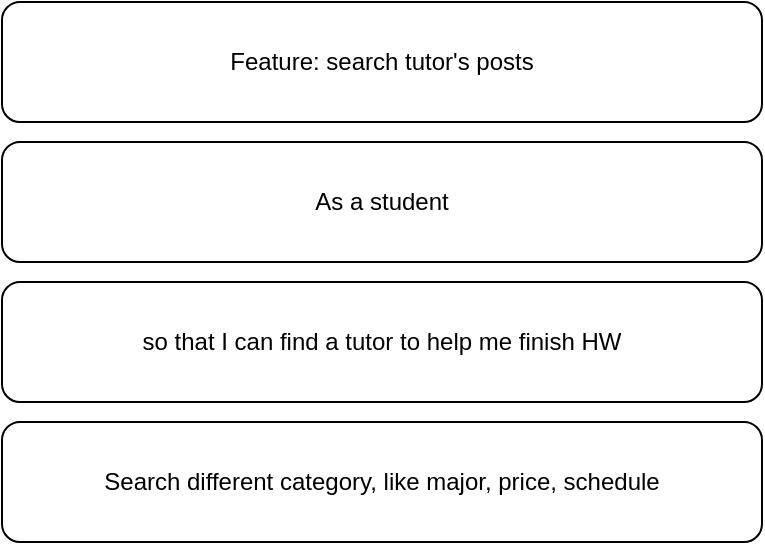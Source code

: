 <mxfile version="16.6.4" type="github">
  <diagram id="MmdK3k2Pf1Nja4L4yjud" name="Page-1">
    <mxGraphModel dx="1258" dy="699" grid="1" gridSize="10" guides="1" tooltips="1" connect="1" arrows="1" fold="1" page="1" pageScale="1" pageWidth="850" pageHeight="1100" math="0" shadow="0">
      <root>
        <mxCell id="0" />
        <mxCell id="1" parent="0" />
        <mxCell id="kpae4aajfegEZOzrAfut-1" value="Feature: search tutor&#39;s posts" style="rounded=1;whiteSpace=wrap;html=1;" vertex="1" parent="1">
          <mxGeometry x="120" y="70" width="380" height="60" as="geometry" />
        </mxCell>
        <mxCell id="kpae4aajfegEZOzrAfut-2" value="As a student" style="rounded=1;whiteSpace=wrap;html=1;" vertex="1" parent="1">
          <mxGeometry x="120" y="140" width="380" height="60" as="geometry" />
        </mxCell>
        <mxCell id="kpae4aajfegEZOzrAfut-3" value="so that I can find a tutor to help me finish HW" style="rounded=1;whiteSpace=wrap;html=1;" vertex="1" parent="1">
          <mxGeometry x="120" y="210" width="380" height="60" as="geometry" />
        </mxCell>
        <mxCell id="kpae4aajfegEZOzrAfut-4" value="Search different category, like major, price, schedule" style="rounded=1;whiteSpace=wrap;html=1;" vertex="1" parent="1">
          <mxGeometry x="120" y="280" width="380" height="60" as="geometry" />
        </mxCell>
      </root>
    </mxGraphModel>
  </diagram>
</mxfile>
